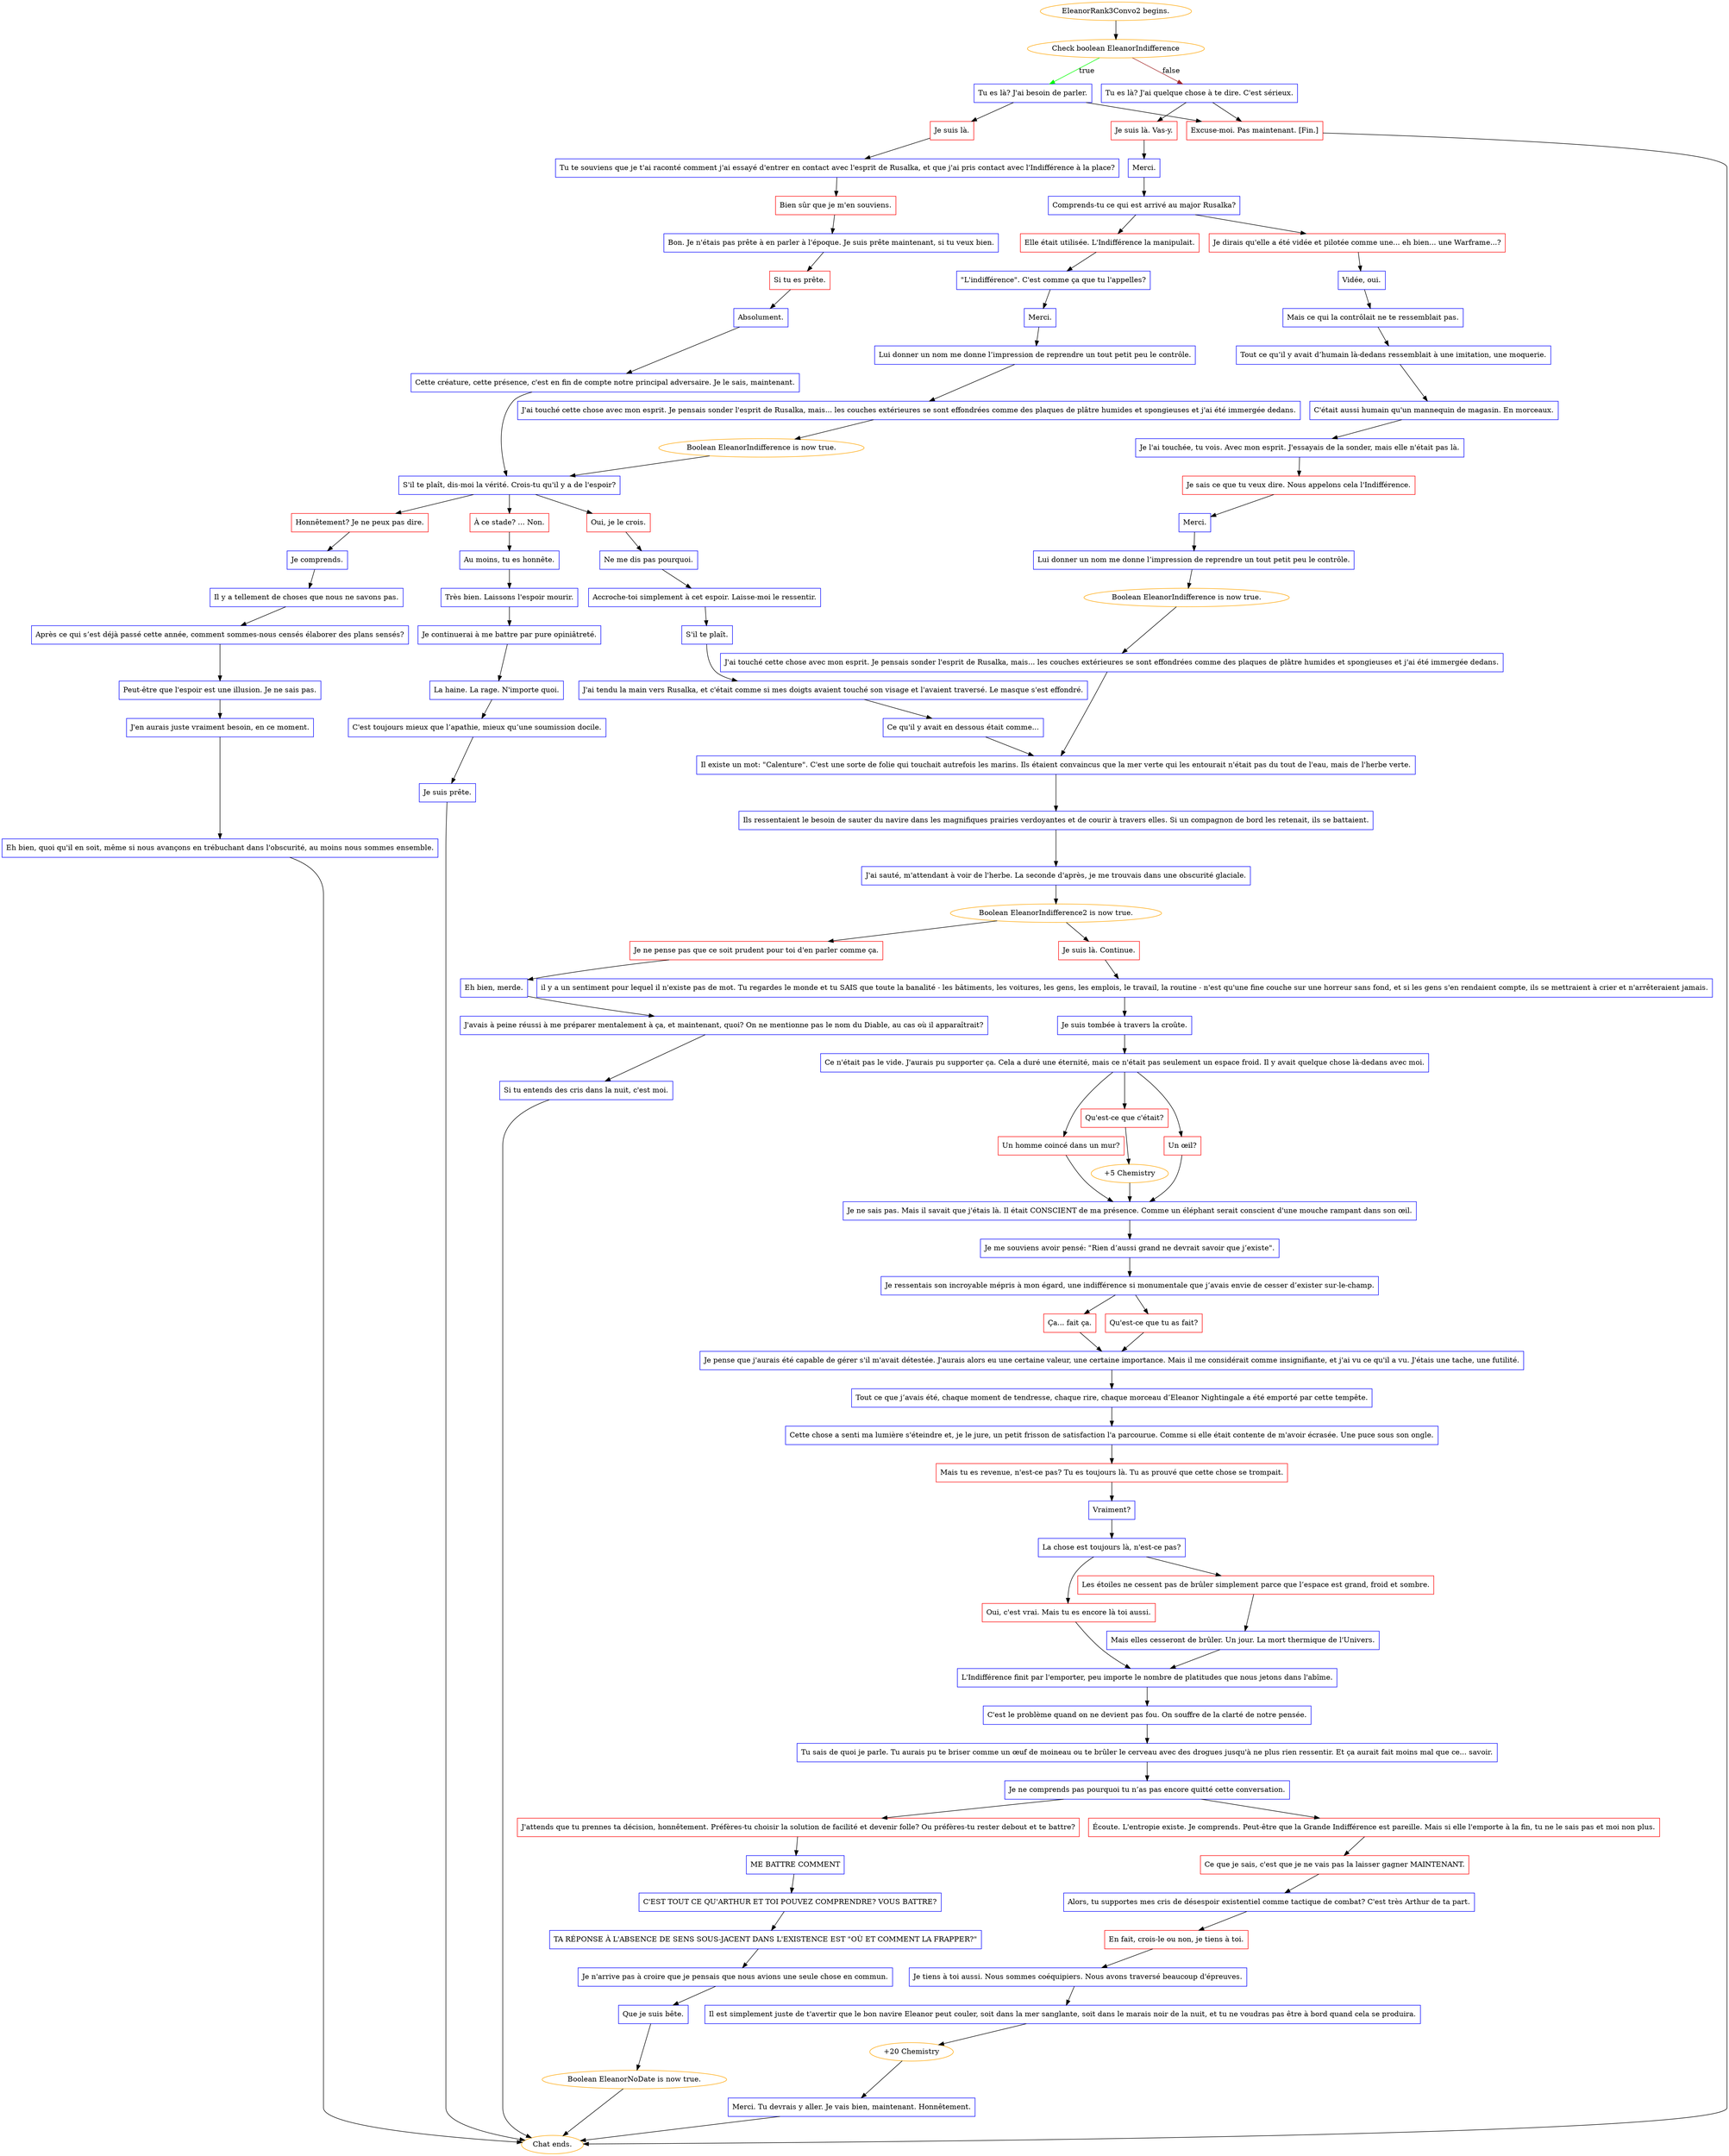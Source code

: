 digraph {
	"EleanorRank3Convo2 begins." [color=orange];
		"EleanorRank3Convo2 begins." -> j3516909029;
	j3516909029 [label="Check boolean EleanorIndifference",color=orange];
		j3516909029 -> j2390369196 [label=true,color=green];
		j3516909029 -> j291330393 [label=false,color=brown];
	j2390369196 [label="Tu es là? J'ai besoin de parler.",shape=box,color=blue];
		j2390369196 -> j991962834;
		j2390369196 -> j206298396;
	j291330393 [label="Tu es là? J'ai quelque chose à te dire. C'est sérieux.",shape=box,color=blue];
		j291330393 -> j1191183670;
		j291330393 -> j206298396;
	j991962834 [label="Je suis là.",shape=box,color=red];
		j991962834 -> j1084753978;
	j206298396 [label="Excuse-moi. Pas maintenant. [Fin.]",shape=box,color=red];
		j206298396 -> "Chat ends.";
	j1191183670 [label="Je suis là. Vas-y.",shape=box,color=red];
		j1191183670 -> j41091141;
	j1084753978 [label="Tu te souviens que je t'ai raconté comment j'ai essayé d'entrer en contact avec l'esprit de Rusalka, et que j'ai pris contact avec l'Indifférence à la place?",shape=box,color=blue];
		j1084753978 -> j1430037383;
	"Chat ends." [color=orange];
	j41091141 [label="Merci.",shape=box,color=blue];
		j41091141 -> j167434546;
	j1430037383 [label="Bien sûr que je m'en souviens.",shape=box,color=red];
		j1430037383 -> j3053771037;
	j167434546 [label="Comprends-tu ce qui est arrivé au major Rusalka?",shape=box,color=blue];
		j167434546 -> j376042765;
		j167434546 -> j1662043825;
	j3053771037 [label="Bon. Je n'étais pas prête à en parler à l'époque. Je suis prête maintenant, si tu veux bien.",shape=box,color=blue];
		j3053771037 -> j1571037646;
	j376042765 [label="Elle était utilisée. L'Indifférence la manipulait.",shape=box,color=red];
		j376042765 -> j3473008784;
	j1662043825 [label="Je dirais qu'elle a été vidée et pilotée comme une... eh bien... une Warframe...?",shape=box,color=red];
		j1662043825 -> j2929371723;
	j1571037646 [label="Si tu es prête.",shape=box,color=red];
		j1571037646 -> j1492814780;
	j3473008784 [label="\"L'indifférence\". C'est comme ça que tu l'appelles?",shape=box,color=blue];
		j3473008784 -> j4284764254;
	j2929371723 [label="Vidée, oui.",shape=box,color=blue];
		j2929371723 -> j2095222889;
	j1492814780 [label="Absolument.",shape=box,color=blue];
		j1492814780 -> j2783683698;
	j4284764254 [label="Merci.",shape=box,color=blue];
		j4284764254 -> j2707435360;
	j2095222889 [label="Mais ce qui la contrôlait ne te ressemblait pas.",shape=box,color=blue];
		j2095222889 -> j2609067410;
	j2783683698 [label="Cette créature, cette présence, c'est en fin de compte notre principal adversaire. Je le sais, maintenant.",shape=box,color=blue];
		j2783683698 -> j3064668952;
	j2707435360 [label="Lui donner un nom me donne l’impression de reprendre un tout petit peu le contrôle.",shape=box,color=blue];
		j2707435360 -> j1951276241;
	j2609067410 [label="Tout ce qu’il y avait d’humain là-dedans ressemblait à une imitation, une moquerie.",shape=box,color=blue];
		j2609067410 -> j2965772053;
	j3064668952 [label="S'il te plaît, dis-moi la vérité. Crois-tu qu'il y a de l'espoir?",shape=box,color=blue];
		j3064668952 -> j936028620;
		j3064668952 -> j4036677908;
		j3064668952 -> j3957648438;
	j1951276241 [label="J'ai touché cette chose avec mon esprit. Je pensais sonder l'esprit de Rusalka, mais... les couches extérieures se sont effondrées comme des plaques de plâtre humides et spongieuses et j'ai été immergée dedans.",shape=box,color=blue];
		j1951276241 -> j3213672072;
	j2965772053 [label="C'était aussi humain qu'un mannequin de magasin. En morceaux.",shape=box,color=blue];
		j2965772053 -> j4126362972;
	j936028620 [label="À ce stade? ... Non.",shape=box,color=red];
		j936028620 -> j507828303;
	j4036677908 [label="Honnêtement? Je ne peux pas dire.",shape=box,color=red];
		j4036677908 -> j3156330408;
	j3957648438 [label="Oui, je le crois.",shape=box,color=red];
		j3957648438 -> j1375205358;
	j3213672072 [label="Boolean EleanorIndifference is now true.",color=orange];
		j3213672072 -> j3064668952;
	j4126362972 [label="Je l'ai touchée, tu vois. Avec mon esprit. J'essayais de la sonder, mais elle n'était pas là.",shape=box,color=blue];
		j4126362972 -> j936250325;
	j507828303 [label="Au moins, tu es honnête.",shape=box,color=blue];
		j507828303 -> j3796406278;
	j3156330408 [label="Je comprends.",shape=box,color=blue];
		j3156330408 -> j2202359192;
	j1375205358 [label="Ne me dis pas pourquoi.",shape=box,color=blue];
		j1375205358 -> j4067837275;
	j936250325 [label="Je sais ce que tu veux dire. Nous appelons cela l'Indifférence.",shape=box,color=red];
		j936250325 -> j3413399218;
	j3796406278 [label="Très bien. Laissons l'espoir mourir.",shape=box,color=blue];
		j3796406278 -> j3814390487;
	j2202359192 [label="Il y a tellement de choses que nous ne savons pas.",shape=box,color=blue];
		j2202359192 -> j1850501721;
	j4067837275 [label="Accroche-toi simplement à cet espoir. Laisse-moi le ressentir.",shape=box,color=blue];
		j4067837275 -> j3678917890;
	j3413399218 [label="Merci.",shape=box,color=blue];
		j3413399218 -> j3179865579;
	j3814390487 [label="Je continuerai à me battre par pure opiniâtreté.",shape=box,color=blue];
		j3814390487 -> j1119216954;
	j1850501721 [label="Après ce qui s’est déjà passé cette année, comment sommes-nous censés élaborer des plans sensés?",shape=box,color=blue];
		j1850501721 -> j1604526891;
	j3678917890 [label="S'il te plaît.",shape=box,color=blue];
		j3678917890 -> j28558072;
	j3179865579 [label="Lui donner un nom me donne l’impression de reprendre un tout petit peu le contrôle.",shape=box,color=blue];
		j3179865579 -> j1463230791;
	j1119216954 [label="La haine. La rage. N'importe quoi.",shape=box,color=blue];
		j1119216954 -> j791215975;
	j1604526891 [label="Peut-être que l'espoir est une illusion. Je ne sais pas.",shape=box,color=blue];
		j1604526891 -> j519763840;
	j28558072 [label="J'ai tendu la main vers Rusalka, et c'était comme si mes doigts avaient touché son visage et l'avaient traversé. Le masque s'est effondré.",shape=box,color=blue];
		j28558072 -> j1419454637;
	j1463230791 [label="Boolean EleanorIndifference is now true.",color=orange];
		j1463230791 -> j950025665;
	j791215975 [label="C'est toujours mieux que l’apathie, mieux qu’une soumission docile.",shape=box,color=blue];
		j791215975 -> j262264820;
	j519763840 [label="J'en aurais juste vraiment besoin, en ce moment.",shape=box,color=blue];
		j519763840 -> j3050824051;
	j1419454637 [label="Ce qu'il y avait en dessous était comme...",shape=box,color=blue];
		j1419454637 -> j533547998;
	j950025665 [label="J'ai touché cette chose avec mon esprit. Je pensais sonder l'esprit de Rusalka, mais... les couches extérieures se sont effondrées comme des plaques de plâtre humides et spongieuses et j'ai été immergée dedans.",shape=box,color=blue];
		j950025665 -> j533547998;
	j262264820 [label="Je suis prête.",shape=box,color=blue];
		j262264820 -> "Chat ends.";
	j3050824051 [label="Eh bien, quoi qu'il en soit, même si nous avançons en trébuchant dans l'obscurité, au moins nous sommes ensemble.",shape=box,color=blue];
		j3050824051 -> "Chat ends.";
	j533547998 [label="Il existe un mot: \"Calenture\". C'est une sorte de folie qui touchait autrefois les marins. Ils étaient convaincus que la mer verte qui les entourait n'était pas du tout de l'eau, mais de l'herbe verte.",shape=box,color=blue];
		j533547998 -> j1974844132;
	j1974844132 [label="Ils ressentaient le besoin de sauter du navire dans les magnifiques prairies verdoyantes et de courir à travers elles. Si un compagnon de bord les retenait, ils se battaient.",shape=box,color=blue];
		j1974844132 -> j919506908;
	j919506908 [label="J'ai sauté, m'attendant à voir de l'herbe. La seconde d'après, je me trouvais dans une obscurité glaciale.",shape=box,color=blue];
		j919506908 -> j1431067385;
	j1431067385 [label="Boolean EleanorIndifference2 is now true.",color=orange];
		j1431067385 -> j344548838;
		j1431067385 -> j1788892420;
	j344548838 [label="Je ne pense pas que ce soit prudent pour toi d'en parler comme ça.",shape=box,color=red];
		j344548838 -> j549488593;
	j1788892420 [label="Je suis là. Continue.",shape=box,color=red];
		j1788892420 -> j2673056835;
	j549488593 [label="Eh bien, merde.",shape=box,color=blue];
		j549488593 -> j2498622258;
	j2673056835 [label="il y a un sentiment pour lequel il n'existe pas de mot. Tu regardes le monde et tu SAIS que toute la banalité - les bâtiments, les voitures, les gens, les emplois, le travail, la routine - n'est qu'une fine couche sur une horreur sans fond, et si les gens s'en rendaient compte, ils se mettraient à crier et n'arrêteraient jamais.",shape=box,color=blue];
		j2673056835 -> j1989626074;
	j2498622258 [label="J'avais à peine réussi à me préparer mentalement à ça, et maintenant, quoi? On ne mentionne pas le nom du Diable, au cas où il apparaîtrait?",shape=box,color=blue];
		j2498622258 -> j2488061575;
	j1989626074 [label="Je suis tombée à travers la croûte.",shape=box,color=blue];
		j1989626074 -> j2554832899;
	j2488061575 [label="Si tu entends des cris dans la nuit, c'est moi.",shape=box,color=blue];
		j2488061575 -> "Chat ends.";
	j2554832899 [label="Ce n'était pas le vide. J'aurais pu supporter ça. Cela a duré une éternité, mais ce n'était pas seulement un espace froid. Il y avait quelque chose là-dedans avec moi.",shape=box,color=blue];
		j2554832899 -> j352419227;
		j2554832899 -> j3210385596;
		j2554832899 -> j1246239718;
	j352419227 [label="Un œil?",shape=box,color=red];
		j352419227 -> j190835664;
	j3210385596 [label="Un homme coincé dans un mur?",shape=box,color=red];
		j3210385596 -> j190835664;
	j1246239718 [label="Qu'est-ce que c'était?",shape=box,color=red];
		j1246239718 -> j3892051283;
	j190835664 [label="Je ne sais pas. Mais il savait que j'étais là. Il était CONSCIENT de ma présence. Comme un éléphant serait conscient d'une mouche rampant dans son œil.",shape=box,color=blue];
		j190835664 -> j3449564293;
	j3892051283 [label="+5 Chemistry",color=orange];
		j3892051283 -> j190835664;
	j3449564293 [label="Je me souviens avoir pensé: \"Rien d’aussi grand ne devrait savoir que j’existe\".",shape=box,color=blue];
		j3449564293 -> j2925477044;
	j2925477044 [label="Je ressentais son incroyable mépris à mon égard, une indifférence si monumentale que j’avais envie de cesser d’exister sur-le-champ.",shape=box,color=blue];
		j2925477044 -> j2873409783;
		j2925477044 -> j1395604994;
	j2873409783 [label="Ça... fait ça.",shape=box,color=red];
		j2873409783 -> j1836261348;
	j1395604994 [label="Qu'est-ce que tu as fait?",shape=box,color=red];
		j1395604994 -> j1836261348;
	j1836261348 [label="Je pense que j'aurais été capable de gérer s'il m'avait détestée. J'aurais alors eu une certaine valeur, une certaine importance. Mais il me considérait comme insignifiante, et j'ai vu ce qu'il a vu. J'étais une tache, une futilité.",shape=box,color=blue];
		j1836261348 -> j28626668;
	j28626668 [label="Tout ce que j’avais été, chaque moment de tendresse, chaque rire, chaque morceau d’Eleanor Nightingale a été emporté par cette tempête.",shape=box,color=blue];
		j28626668 -> j3704631989;
	j3704631989 [label="Cette chose a senti ma lumière s'éteindre et, je le jure, un petit frisson de satisfaction l'a parcourue. Comme si elle était contente de m'avoir écrasée. Une puce sous son ongle.",shape=box,color=blue];
		j3704631989 -> j1664963099;
	j1664963099 [label="Mais tu es revenue, n'est-ce pas? Tu es toujours là. Tu as prouvé que cette chose se trompait.",shape=box,color=red];
		j1664963099 -> j1302948061;
	j1302948061 [label="Vraiment?",shape=box,color=blue];
		j1302948061 -> j3513268518;
	j3513268518 [label="La chose est toujours là, n'est-ce pas?",shape=box,color=blue];
		j3513268518 -> j688318904;
		j3513268518 -> j2044493399;
	j688318904 [label="Oui, c'est vrai. Mais tu es encore là toi aussi.",shape=box,color=red];
		j688318904 -> j2479964097;
	j2044493399 [label="Les étoiles ne cessent pas de brûler simplement parce que l’espace est grand, froid et sombre.",shape=box,color=red];
		j2044493399 -> j4113556515;
	j2479964097 [label="L'Indifférence finit par l'emporter, peu importe le nombre de platitudes que nous jetons dans l'abîme.",shape=box,color=blue];
		j2479964097 -> j645068100;
	j4113556515 [label="Mais elles cesseront de brûler. Un jour. La mort thermique de l'Univers.",shape=box,color=blue];
		j4113556515 -> j2479964097;
	j645068100 [label="C'est le problème quand on ne devient pas fou. On souffre de la clarté de notre pensée.",shape=box,color=blue];
		j645068100 -> j2388477640;
	j2388477640 [label="Tu sais de quoi je parle. Tu aurais pu te briser comme un œuf de moineau ou te brûler le cerveau avec des drogues jusqu'à ne plus rien ressentir. Et ça aurait fait moins mal que ce... savoir.",shape=box,color=blue];
		j2388477640 -> j1966657033;
	j1966657033 [label="Je ne comprends pas pourquoi tu n’as pas encore quitté cette conversation.",shape=box,color=blue];
		j1966657033 -> j3273291078;
		j1966657033 -> j2333201105;
	j3273291078 [label="Écoute. L'entropie existe. Je comprends. Peut-être que la Grande Indifférence est pareille. Mais si elle l'emporte à la fin, tu ne le sais pas et moi non plus.",shape=box,color=red];
		j3273291078 -> j566424695;
	j2333201105 [label="J'attends que tu prennes ta décision, honnêtement. Préfères-tu choisir la solution de facilité et devenir folle? Ou préfères-tu rester debout et te battre?",shape=box,color=red];
		j2333201105 -> j3414719270;
	j566424695 [label="Ce que je sais, c'est que je ne vais pas la laisser gagner MAINTENANT.",shape=box,color=red];
		j566424695 -> j799511672;
	j3414719270 [label="ME BATTRE COMMENT",shape=box,color=blue];
		j3414719270 -> j2692722970;
	j799511672 [label="Alors, tu supportes mes cris de désespoir existentiel comme tactique de combat? C'est très Arthur de ta part.",shape=box,color=blue];
		j799511672 -> j2433495838;
	j2692722970 [label="C'EST TOUT CE QU'ARTHUR ET TOI POUVEZ COMPRENDRE? VOUS BATTRE?",shape=box,color=blue];
		j2692722970 -> j861634270;
	j2433495838 [label="En fait, crois-le ou non, je tiens à toi.",shape=box,color=red];
		j2433495838 -> j2980298919;
	j861634270 [label="TA RÉPONSE À L'ABSENCE DE SENS SOUS-JACENT DANS L'EXISTENCE EST \"OÙ ET COMMENT LA FRAPPER?\"",shape=box,color=blue];
		j861634270 -> j3498390323;
	j2980298919 [label="Je tiens à toi aussi. Nous sommes coéquipiers. Nous avons traversé beaucoup d'épreuves.",shape=box,color=blue];
		j2980298919 -> j327892914;
	j3498390323 [label="Je n'arrive pas à croire que je pensais que nous avions une seule chose en commun.",shape=box,color=blue];
		j3498390323 -> j3368050218;
	j327892914 [label="Il est simplement juste de t'avertir que le bon navire Eleanor peut couler, soit dans la mer sanglante, soit dans le marais noir de la nuit, et tu ne voudras pas être à bord quand cela se produira.",shape=box,color=blue];
		j327892914 -> j2017293164;
	j3368050218 [label="Que je suis bête.",shape=box,color=blue];
		j3368050218 -> j2728200779;
	j2017293164 [label="+20 Chemistry",color=orange];
		j2017293164 -> j2676588023;
	j2728200779 [label="Boolean EleanorNoDate is now true.",color=orange];
		j2728200779 -> "Chat ends.";
	j2676588023 [label="Merci. Tu devrais y aller. Je vais bien, maintenant. Honnêtement.",shape=box,color=blue];
		j2676588023 -> "Chat ends.";
}